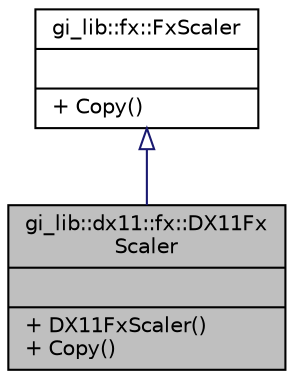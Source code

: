 digraph "gi_lib::dx11::fx::DX11FxScaler"
{
  edge [fontname="Helvetica",fontsize="10",labelfontname="Helvetica",labelfontsize="10"];
  node [fontname="Helvetica",fontsize="10",shape=record];
  Node1 [label="{gi_lib::dx11::fx::DX11Fx\lScaler\n||+ DX11FxScaler()\l+ Copy()\l}",height=0.2,width=0.4,color="black", fillcolor="grey75", style="filled", fontcolor="black"];
  Node2 -> Node1 [dir="back",color="midnightblue",fontsize="10",style="solid",arrowtail="onormal",fontname="Helvetica"];
  Node2 [label="{gi_lib::fx::FxScaler\n||+ Copy()\l}",height=0.2,width=0.4,color="black", fillcolor="white", style="filled",URL="$classgi__lib_1_1fx_1_1_fx_scaler.html",tooltip="This class is used to scale a texture using the GPU. You may use this class both to copy a texture or..."];
}
